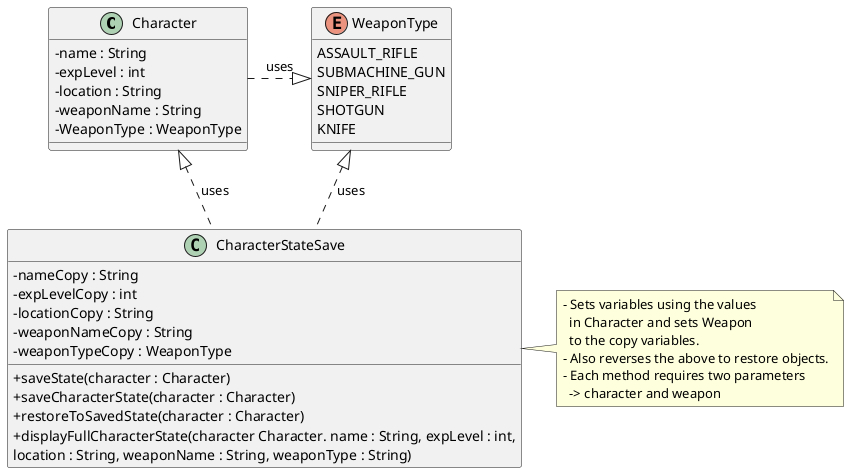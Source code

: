 @startuml
skinparam classAttributeIconSize 0

class Character {
- name : String
- expLevel : int
- location : String
- weaponName : String
- WeaponType : WeaponType

}

class CharacterStateSave {
- nameCopy : String
- expLevelCopy : int
- locationCopy : String
- weaponNameCopy : String
- weaponTypeCopy : WeaponType

+ saveState(character : Character)
+ saveCharacterState(character : Character)
+ restoreToSavedState(character : Character)
+ displayFullCharacterState(character Character. name : String, expLevel : int,
location : String, weaponName : String, weaponType : String)
}

note right {
- Sets variables using the values
  in Character and sets Weapon
  to the copy variables.
- Also reverses the above to restore objects.
- Each method requires two parameters
  -> character and weapon
}

enum WeaponType {
ASSAULT_RIFLE
SUBMACHINE_GUN
SNIPER_RIFLE
SHOTGUN
KNIFE
}

Character .|> WeaponType : uses
WeaponType <|.. CharacterStateSave : uses
Character <|.. CharacterStateSave : uses

@enduml